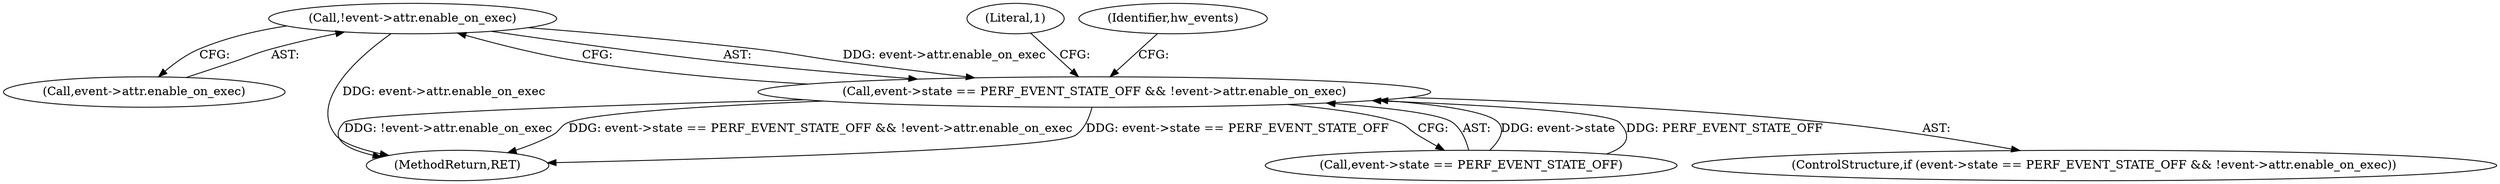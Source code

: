 digraph "0_linux_c95eb3184ea1a3a2551df57190c81da695e2144b@pointer" {
"1000145" [label="(Call,!event->attr.enable_on_exec)"];
"1000139" [label="(Call,event->state == PERF_EVENT_STATE_OFF && !event->attr.enable_on_exec)"];
"1000146" [label="(Call,event->attr.enable_on_exec)"];
"1000139" [label="(Call,event->state == PERF_EVENT_STATE_OFF && !event->attr.enable_on_exec)"];
"1000152" [label="(Literal,1)"];
"1000159" [label="(MethodReturn,RET)"];
"1000140" [label="(Call,event->state == PERF_EVENT_STATE_OFF)"];
"1000145" [label="(Call,!event->attr.enable_on_exec)"];
"1000156" [label="(Identifier,hw_events)"];
"1000138" [label="(ControlStructure,if (event->state == PERF_EVENT_STATE_OFF && !event->attr.enable_on_exec))"];
"1000145" -> "1000139"  [label="AST: "];
"1000145" -> "1000146"  [label="CFG: "];
"1000146" -> "1000145"  [label="AST: "];
"1000139" -> "1000145"  [label="CFG: "];
"1000145" -> "1000159"  [label="DDG: event->attr.enable_on_exec"];
"1000145" -> "1000139"  [label="DDG: event->attr.enable_on_exec"];
"1000139" -> "1000138"  [label="AST: "];
"1000139" -> "1000140"  [label="CFG: "];
"1000140" -> "1000139"  [label="AST: "];
"1000152" -> "1000139"  [label="CFG: "];
"1000156" -> "1000139"  [label="CFG: "];
"1000139" -> "1000159"  [label="DDG: event->state == PERF_EVENT_STATE_OFF"];
"1000139" -> "1000159"  [label="DDG: !event->attr.enable_on_exec"];
"1000139" -> "1000159"  [label="DDG: event->state == PERF_EVENT_STATE_OFF && !event->attr.enable_on_exec"];
"1000140" -> "1000139"  [label="DDG: event->state"];
"1000140" -> "1000139"  [label="DDG: PERF_EVENT_STATE_OFF"];
}
